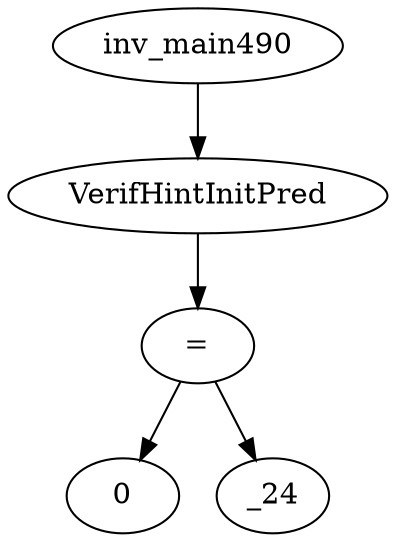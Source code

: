 digraph dag {
0 [label="inv_main490"];
1 [label="VerifHintInitPred"];
2 [label="="];
3 [label="0"];
4 [label="_24"];
0->1
1->2
2->4
2 -> 3
}
